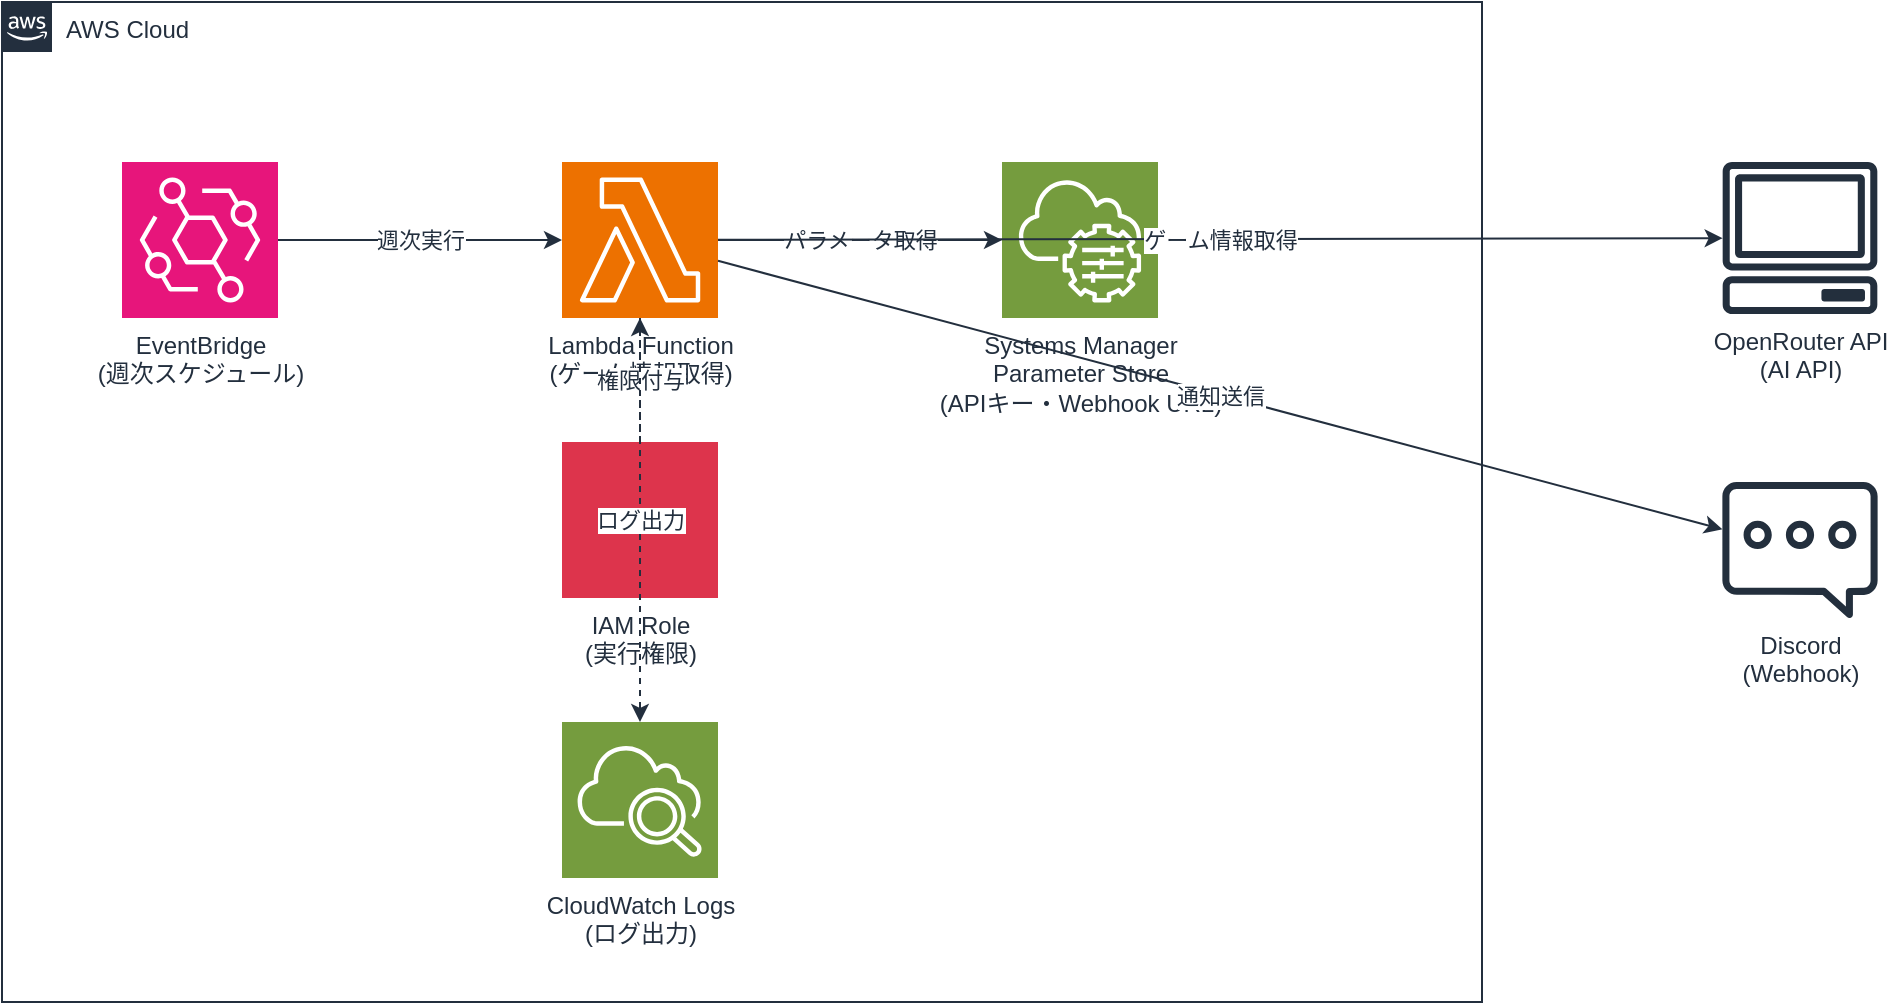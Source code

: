 <mxfile>
    <diagram name="ページ1" id="Wp9Tot8XLC37BgMdsrnz">
        <mxGraphModel dx="1456" dy="804" grid="1" gridSize="10" guides="1" tooltips="1" connect="1" arrows="1" fold="1" page="1" pageScale="1" pageWidth="827" pageHeight="1169" math="0" shadow="0">
            <root>
                <mxCell id="0"/>
                <mxCell id="1" parent="0"/>
                
                <!-- AWS Cloud Container -->
                <mxCell id="aws-cloud" value="AWS Cloud" style="points=[[0,0],[0.25,0],[0.5,0],[0.75,0],[1,0],[1,0.25],[1,0.5],[1,0.75],[1,1],[0.75,1],[0.5,1],[0.25,1],[0,1],[0,0.75],[0,0.5],[0,0.25]];outlineConnect=0;gradientColor=none;html=1;whiteSpace=wrap;fontSize=12;fontStyle=0;container=1;pointerEvents=0;collapsible=0;recursiveResize=0;shape=mxgraph.aws4.group;grIcon=mxgraph.aws4.group_aws_cloud_alt;strokeColor=#232F3E;fillColor=none;verticalAlign=top;align=left;spacingLeft=30;fontColor=#232F3E;dashed=0;" vertex="1" parent="1">
                    <mxGeometry x="40" y="40" width="740" height="500" as="geometry"/>
                </mxCell>
                
                <!-- EventBridge -->
                <mxCell id="eventbridge" value="EventBridge&#xa;(週次スケジュール)" style="sketch=0;points=[[0,0,0],[0.25,0,0],[0.5,0,0],[0.75,0,0],[1,0,0],[0,1,0],[0.25,1,0],[0.5,1,0],[0.75,1,0],[1,1,0],[0,0.25,0],[0,0.5,0],[0,0.75,0],[1,0.25,0],[1,0.5,0],[1,0.75,0]];outlineConnect=0;fontColor=#232F3E;gradientColor=none;fillColor=#E7157B;strokeColor=#ffffff;dashed=0;verticalLabelPosition=bottom;verticalAlign=top;align=center;html=1;fontSize=12;fontStyle=0;aspect=fixed;shape=mxgraph.aws4.resourceIcon;resIcon=mxgraph.aws4.eventbridge;" vertex="1" parent="aws-cloud">
                    <mxGeometry x="60" y="80" width="78" height="78" as="geometry"/>
                </mxCell>
                
                <!-- Lambda Function -->
                <mxCell id="lambda" value="Lambda Function&#xa;(ゲーム情報取得)" style="sketch=0;points=[[0,0,0],[0.25,0,0],[0.5,0,0],[0.75,0,0],[1,0,0],[0,1,0],[0.25,1,0],[0.5,1,0],[0.75,1,0],[1,1,0],[0,0.25,0],[0,0.5,0],[0,0.75,0],[1,0.25,0],[1,0.5,0],[1,0.75,0]];outlineConnect=0;fontColor=#232F3E;gradientColor=none;fillColor=#ED7100;strokeColor=#ffffff;dashed=0;verticalLabelPosition=bottom;verticalAlign=top;align=center;html=1;fontSize=12;fontStyle=0;aspect=fixed;shape=mxgraph.aws4.resourceIcon;resIcon=mxgraph.aws4.lambda;" vertex="1" parent="aws-cloud">
                    <mxGeometry x="280" y="80" width="78" height="78" as="geometry"/>
                </mxCell>
                
                <!-- IAM Role -->
                <mxCell id="iam" value="IAM Role&#xa;(実行権限)" style="sketch=0;points=[[0,0,0],[0.25,0,0],[0.5,0,0],[0.75,0,0],[1,0,0],[0,1,0],[0.25,1,0],[0.5,1,0],[0.75,1,0],[1,1,0],[0,0.25,0],[0,0.5,0],[0,0.75,0],[1,0.25,0],[1,0.5,0],[1,0.75,0]];outlineConnect=0;fontColor=#232F3E;gradientColor=none;fillColor=#DD344C;strokeColor=#ffffff;dashed=0;verticalLabelPosition=bottom;verticalAlign=top;align=center;html=1;fontSize=12;fontStyle=0;aspect=fixed;shape=mxgraph.aws4.resourceIcon;resIcon=mxgraph.aws4.iam;" vertex="1" parent="aws-cloud">
                    <mxGeometry x="280" y="220" width="78" height="78" as="geometry"/>
                </mxCell>
                
                <!-- SSM Parameter Store -->
                <mxCell id="ssm" value="Systems Manager&#xa;Parameter Store&#xa;(APIキー・Webhook URL)" style="sketch=0;points=[[0,0,0],[0.25,0,0],[0.5,0,0],[0.75,0,0],[1,0,0],[0,1,0],[0.25,1,0],[0.5,1,0],[0.75,1,0],[1,1,0],[0,0.25,0],[0,0.5,0],[0,0.75,0],[1,0.25,0],[1,0.5,0],[1,0.75,0]];outlineConnect=0;fontColor=#232F3E;gradientColor=none;fillColor=#759C3E;strokeColor=#ffffff;dashed=0;verticalLabelPosition=bottom;verticalAlign=top;align=center;html=1;fontSize=12;fontStyle=0;aspect=fixed;shape=mxgraph.aws4.resourceIcon;resIcon=mxgraph.aws4.systems_manager;" vertex="1" parent="aws-cloud">
                    <mxGeometry x="500" y="80" width="78" height="78" as="geometry"/>
                </mxCell>
                
                <!-- CloudWatch Logs -->
                <mxCell id="cloudwatch" value="CloudWatch Logs&#xa;(ログ出力)" style="sketch=0;points=[[0,0,0],[0.25,0,0],[0.5,0,0],[0.75,0,0],[1,0,0],[0,1,0],[0.25,1,0],[0.5,1,0],[0.75,1,0],[1,1,0],[0,0.25,0],[0,0.5,0],[0,0.75,0],[1,0.25,0],[1,0.5,0],[1,0.75,0]];outlineConnect=0;fontColor=#232F3E;gradientColor=none;fillColor=#759C3E;strokeColor=#ffffff;dashed=0;verticalLabelPosition=bottom;verticalAlign=top;align=center;html=1;fontSize=12;fontStyle=0;aspect=fixed;shape=mxgraph.aws4.resourceIcon;resIcon=mxgraph.aws4.cloudwatch_2;" vertex="1" parent="aws-cloud">
                    <mxGeometry x="280" y="360" width="78" height="78" as="geometry"/>
                </mxCell>
                
                <!-- External Services -->
                <!-- OpenRouter API -->
                <mxCell id="openrouter" value="OpenRouter API&#xa;(AI API)" style="sketch=0;outlineConnect=0;fontColor=#232F3E;gradientColor=none;fillColor=#232F3D;strokeColor=none;dashed=0;verticalLabelPosition=bottom;verticalAlign=top;align=center;html=1;fontSize=12;fontStyle=0;aspect=fixed;pointerEvents=1;shape=mxgraph.aws4.client;" vertex="1" parent="1">
                    <mxGeometry x="900" y="120" width="78" height="76" as="geometry"/>
                </mxCell>
                
                <!-- Discord -->
                <mxCell id="discord" value="Discord&#xa;(Webhook)" style="sketch=0;outlineConnect=0;fontColor=#232F3E;gradientColor=none;fillColor=#232F3D;strokeColor=none;dashed=0;verticalLabelPosition=bottom;verticalAlign=top;align=center;html=1;fontSize=12;fontStyle=0;aspect=fixed;pointerEvents=1;shape=mxgraph.aws4.chat;" vertex="1" parent="1">
                    <mxGeometry x="900" y="280" width="78" height="68" as="geometry"/>
                </mxCell>
                
                <!-- Connections -->
                <!-- EventBridge to Lambda -->
                <mxCell id="conn1" value="週次実行" style="endArrow=classic;html=1;rounded=0;fontColor=#232F3E;strokeColor=#232F3E;" edge="1" parent="1" source="eventbridge" target="lambda">
                    <mxGeometry width="50" height="50" relative="1" as="geometry">
                        <mxPoint x="400" y="300" as="sourcePoint"/>
                        <mxPoint x="450" y="250" as="targetPoint"/>
                    </mxGeometry>
                </mxCell>
                
                <!-- Lambda to SSM -->
                <mxCell id="conn2" value="パラメータ取得" style="endArrow=classic;html=1;rounded=0;fontColor=#232F3E;strokeColor=#232F3E;" edge="1" parent="1" source="lambda" target="ssm">
                    <mxGeometry width="50" height="50" relative="1" as="geometry">
                        <mxPoint x="400" y="300" as="sourcePoint"/>
                        <mxPoint x="450" y="250" as="targetPoint"/>
                    </mxGeometry>
                </mxCell>
                
                <!-- Lambda to OpenRouter -->
                <mxCell id="conn3" value="ゲーム情報取得" style="endArrow=classic;html=1;rounded=0;fontColor=#232F3E;strokeColor=#232F3E;" edge="1" parent="1" source="lambda" target="openrouter">
                    <mxGeometry width="50" height="50" relative="1" as="geometry">
                        <mxPoint x="400" y="300" as="sourcePoint"/>
                        <mxPoint x="450" y="250" as="targetPoint"/>
                    </mxGeometry>
                </mxCell>
                
                <!-- Lambda to Discord -->
                <mxCell id="conn4" value="通知送信" style="endArrow=classic;html=1;rounded=0;fontColor=#232F3E;strokeColor=#232F3E;" edge="1" parent="1" source="lambda" target="discord">
                    <mxGeometry width="50" height="50" relative="1" as="geometry">
                        <mxPoint x="400" y="300" as="sourcePoint"/>
                        <mxPoint x="450" y="250" as="targetPoint"/>
                    </mxGeometry>
                </mxCell>
                
                <!-- IAM to Lambda -->
                <mxCell id="conn5" value="権限付与" style="endArrow=classic;html=1;rounded=0;fontColor=#232F3E;strokeColor=#232F3E;dashed=1;" edge="1" parent="1" source="iam" target="lambda">
                    <mxGeometry width="50" height="50" relative="1" as="geometry">
                        <mxPoint x="400" y="300" as="sourcePoint"/>
                        <mxPoint x="450" y="250" as="targetPoint"/>
                    </mxGeometry>
                </mxCell>
                
                <!-- Lambda to CloudWatch -->
                <mxCell id="conn6" value="ログ出力" style="endArrow=classic;html=1;rounded=0;fontColor=#232F3E;strokeColor=#232F3E;dashed=1;" edge="1" parent="1" source="lambda" target="cloudwatch">
                    <mxGeometry width="50" height="50" relative="1" as="geometry">
                        <mxPoint x="400" y="300" as="sourcePoint"/>
                        <mxPoint x="450" y="250" as="targetPoint"/>
                    </mxGeometry>
                </mxCell>
                
            </root>
        </mxGraphModel>
    </diagram>
</mxfile>